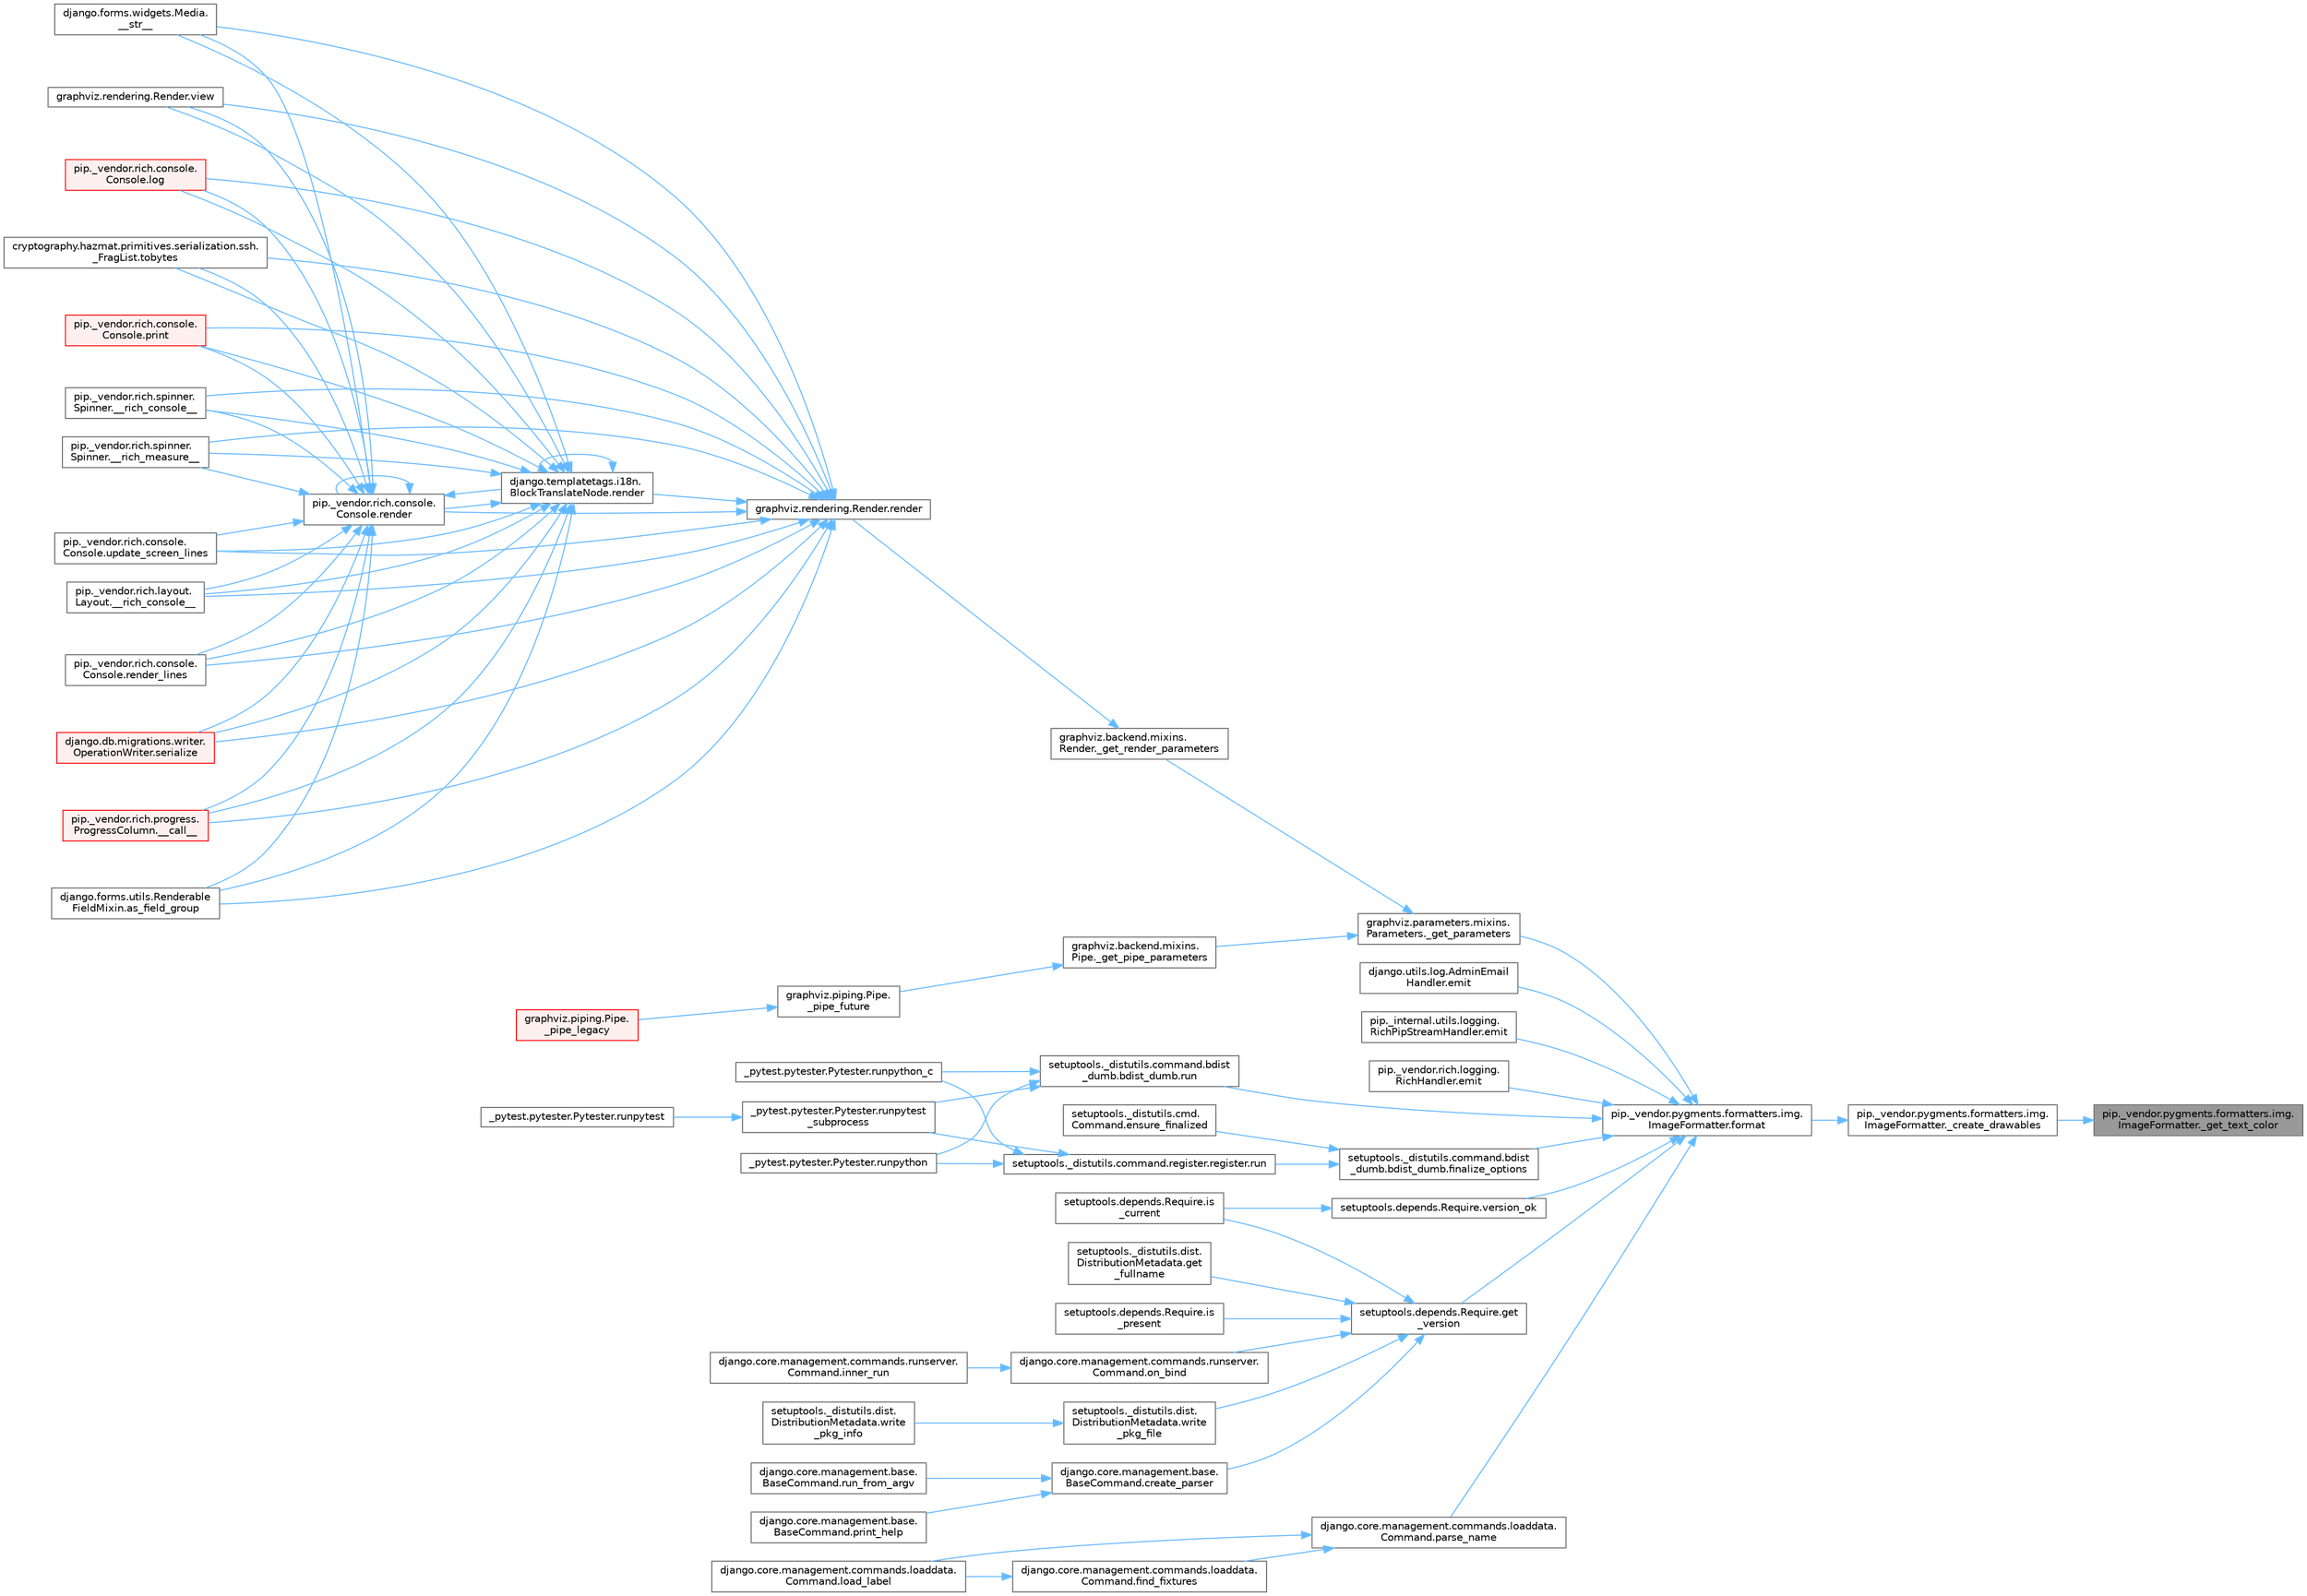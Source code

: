 digraph "pip._vendor.pygments.formatters.img.ImageFormatter._get_text_color"
{
 // LATEX_PDF_SIZE
  bgcolor="transparent";
  edge [fontname=Helvetica,fontsize=10,labelfontname=Helvetica,labelfontsize=10];
  node [fontname=Helvetica,fontsize=10,shape=box,height=0.2,width=0.4];
  rankdir="RL";
  Node1 [id="Node000001",label="pip._vendor.pygments.formatters.img.\lImageFormatter._get_text_color",height=0.2,width=0.4,color="gray40", fillcolor="grey60", style="filled", fontcolor="black",tooltip=" "];
  Node1 -> Node2 [id="edge1_Node000001_Node000002",dir="back",color="steelblue1",style="solid",tooltip=" "];
  Node2 [id="Node000002",label="pip._vendor.pygments.formatters.img.\lImageFormatter._create_drawables",height=0.2,width=0.4,color="grey40", fillcolor="white", style="filled",URL="$classpip_1_1__vendor_1_1pygments_1_1formatters_1_1img_1_1_image_formatter.html#a667e1fe60cabe2bf21bd9a44000a53ee",tooltip=" "];
  Node2 -> Node3 [id="edge2_Node000002_Node000003",dir="back",color="steelblue1",style="solid",tooltip=" "];
  Node3 [id="Node000003",label="pip._vendor.pygments.formatters.img.\lImageFormatter.format",height=0.2,width=0.4,color="grey40", fillcolor="white", style="filled",URL="$classpip_1_1__vendor_1_1pygments_1_1formatters_1_1img_1_1_image_formatter.html#a169e809cf47aba6b13231d4807e43717",tooltip=" "];
  Node3 -> Node4 [id="edge3_Node000003_Node000004",dir="back",color="steelblue1",style="solid",tooltip=" "];
  Node4 [id="Node000004",label="graphviz.parameters.mixins.\lParameters._get_parameters",height=0.2,width=0.4,color="grey40", fillcolor="white", style="filled",URL="$classgraphviz_1_1parameters_1_1mixins_1_1_parameters.html#afbdb3248258e4e956d5a7a5f70e60b27",tooltip=" "];
  Node4 -> Node5 [id="edge4_Node000004_Node000005",dir="back",color="steelblue1",style="solid",tooltip=" "];
  Node5 [id="Node000005",label="graphviz.backend.mixins.\lPipe._get_pipe_parameters",height=0.2,width=0.4,color="grey40", fillcolor="white", style="filled",URL="$classgraphviz_1_1backend_1_1mixins_1_1_pipe.html#a71c9b0c3410eae1975141f6c7774a1a0",tooltip=" "];
  Node5 -> Node6 [id="edge5_Node000005_Node000006",dir="back",color="steelblue1",style="solid",tooltip=" "];
  Node6 [id="Node000006",label="graphviz.piping.Pipe.\l_pipe_future",height=0.2,width=0.4,color="grey40", fillcolor="white", style="filled",URL="$classgraphviz_1_1piping_1_1_pipe.html#af8e945601764f6c1340dc13ff7606aab",tooltip=" "];
  Node6 -> Node7 [id="edge6_Node000006_Node000007",dir="back",color="steelblue1",style="solid",tooltip=" "];
  Node7 [id="Node000007",label="graphviz.piping.Pipe.\l_pipe_legacy",height=0.2,width=0.4,color="red", fillcolor="#FFF0F0", style="filled",URL="$classgraphviz_1_1piping_1_1_pipe.html#a6632f0bdcb84b91daead31b26b79b528",tooltip=" "];
  Node4 -> Node12 [id="edge7_Node000004_Node000012",dir="back",color="steelblue1",style="solid",tooltip=" "];
  Node12 [id="Node000012",label="graphviz.backend.mixins.\lRender._get_render_parameters",height=0.2,width=0.4,color="grey40", fillcolor="white", style="filled",URL="$classgraphviz_1_1backend_1_1mixins_1_1_render.html#aedbcb99d10d2133f71d5f6671cbe257b",tooltip=" "];
  Node12 -> Node13 [id="edge8_Node000012_Node000013",dir="back",color="steelblue1",style="solid",tooltip=" "];
  Node13 [id="Node000013",label="graphviz.rendering.Render.render",height=0.2,width=0.4,color="grey40", fillcolor="white", style="filled",URL="$classgraphviz_1_1rendering_1_1_render.html#a0249d6538d64a6b59b1bed64d4636456",tooltip=" "];
  Node13 -> Node14 [id="edge9_Node000013_Node000014",dir="back",color="steelblue1",style="solid",tooltip=" "];
  Node14 [id="Node000014",label="pip._vendor.rich.progress.\lProgressColumn.__call__",height=0.2,width=0.4,color="red", fillcolor="#FFF0F0", style="filled",URL="$classpip_1_1__vendor_1_1rich_1_1progress_1_1_progress_column.html#ae0c399be74222f949edb0fa5324cf6ea",tooltip=" "];
  Node13 -> Node17 [id="edge10_Node000013_Node000017",dir="back",color="steelblue1",style="solid",tooltip=" "];
  Node17 [id="Node000017",label="pip._vendor.rich.layout.\lLayout.__rich_console__",height=0.2,width=0.4,color="grey40", fillcolor="white", style="filled",URL="$classpip_1_1__vendor_1_1rich_1_1layout_1_1_layout.html#ac39cb3d17d2b0324ee1b0dada41a3ebd",tooltip=" "];
  Node13 -> Node18 [id="edge11_Node000013_Node000018",dir="back",color="steelblue1",style="solid",tooltip=" "];
  Node18 [id="Node000018",label="pip._vendor.rich.spinner.\lSpinner.__rich_console__",height=0.2,width=0.4,color="grey40", fillcolor="white", style="filled",URL="$classpip_1_1__vendor_1_1rich_1_1spinner_1_1_spinner.html#a6883d8dced19ac48d4dfc74f776357fd",tooltip=" "];
  Node13 -> Node19 [id="edge12_Node000013_Node000019",dir="back",color="steelblue1",style="solid",tooltip=" "];
  Node19 [id="Node000019",label="pip._vendor.rich.spinner.\lSpinner.__rich_measure__",height=0.2,width=0.4,color="grey40", fillcolor="white", style="filled",URL="$classpip_1_1__vendor_1_1rich_1_1spinner_1_1_spinner.html#a89745682c823c44a31bae8e8d07869f5",tooltip=" "];
  Node13 -> Node20 [id="edge13_Node000013_Node000020",dir="back",color="steelblue1",style="solid",tooltip=" "];
  Node20 [id="Node000020",label="django.forms.widgets.Media.\l__str__",height=0.2,width=0.4,color="grey40", fillcolor="white", style="filled",URL="$classdjango_1_1forms_1_1widgets_1_1_media.html#ae1651710548a7d9f14f036d035012d21",tooltip=" "];
  Node13 -> Node21 [id="edge14_Node000013_Node000021",dir="back",color="steelblue1",style="solid",tooltip=" "];
  Node21 [id="Node000021",label="django.forms.utils.Renderable\lFieldMixin.as_field_group",height=0.2,width=0.4,color="grey40", fillcolor="white", style="filled",URL="$classdjango_1_1forms_1_1utils_1_1_renderable_field_mixin.html#a1e9a1b4f790ea694431554267fd5d74c",tooltip=" "];
  Node13 -> Node22 [id="edge15_Node000013_Node000022",dir="back",color="steelblue1",style="solid",tooltip=" "];
  Node22 [id="Node000022",label="pip._vendor.rich.console.\lConsole.log",height=0.2,width=0.4,color="red", fillcolor="#FFF0F0", style="filled",URL="$classpip_1_1__vendor_1_1rich_1_1console_1_1_console.html#af9c77e39f9413fc2b134c60cfa23b0f1",tooltip=" "];
  Node13 -> Node443 [id="edge16_Node000013_Node000443",dir="back",color="steelblue1",style="solid",tooltip=" "];
  Node443 [id="Node000443",label="pip._vendor.rich.console.\lConsole.print",height=0.2,width=0.4,color="red", fillcolor="#FFF0F0", style="filled",URL="$classpip_1_1__vendor_1_1rich_1_1console_1_1_console.html#af954370cdbb49236b597f2c11064549d",tooltip=" "];
  Node13 -> Node911 [id="edge17_Node000013_Node000911",dir="back",color="steelblue1",style="solid",tooltip=" "];
  Node911 [id="Node000911",label="django.templatetags.i18n.\lBlockTranslateNode.render",height=0.2,width=0.4,color="grey40", fillcolor="white", style="filled",URL="$classdjango_1_1templatetags_1_1i18n_1_1_block_translate_node.html#aaf05bebfd02c1c4b676387ada0357832",tooltip=" "];
  Node911 -> Node14 [id="edge18_Node000911_Node000014",dir="back",color="steelblue1",style="solid",tooltip=" "];
  Node911 -> Node17 [id="edge19_Node000911_Node000017",dir="back",color="steelblue1",style="solid",tooltip=" "];
  Node911 -> Node18 [id="edge20_Node000911_Node000018",dir="back",color="steelblue1",style="solid",tooltip=" "];
  Node911 -> Node19 [id="edge21_Node000911_Node000019",dir="back",color="steelblue1",style="solid",tooltip=" "];
  Node911 -> Node20 [id="edge22_Node000911_Node000020",dir="back",color="steelblue1",style="solid",tooltip=" "];
  Node911 -> Node21 [id="edge23_Node000911_Node000021",dir="back",color="steelblue1",style="solid",tooltip=" "];
  Node911 -> Node22 [id="edge24_Node000911_Node000022",dir="back",color="steelblue1",style="solid",tooltip=" "];
  Node911 -> Node443 [id="edge25_Node000911_Node000443",dir="back",color="steelblue1",style="solid",tooltip=" "];
  Node911 -> Node911 [id="edge26_Node000911_Node000911",dir="back",color="steelblue1",style="solid",tooltip=" "];
  Node911 -> Node912 [id="edge27_Node000911_Node000912",dir="back",color="steelblue1",style="solid",tooltip=" "];
  Node912 [id="Node000912",label="pip._vendor.rich.console.\lConsole.render",height=0.2,width=0.4,color="grey40", fillcolor="white", style="filled",URL="$classpip_1_1__vendor_1_1rich_1_1console_1_1_console.html#a9551b8254c573105adde80622393a938",tooltip=" "];
  Node912 -> Node14 [id="edge28_Node000912_Node000014",dir="back",color="steelblue1",style="solid",tooltip=" "];
  Node912 -> Node17 [id="edge29_Node000912_Node000017",dir="back",color="steelblue1",style="solid",tooltip=" "];
  Node912 -> Node18 [id="edge30_Node000912_Node000018",dir="back",color="steelblue1",style="solid",tooltip=" "];
  Node912 -> Node19 [id="edge31_Node000912_Node000019",dir="back",color="steelblue1",style="solid",tooltip=" "];
  Node912 -> Node20 [id="edge32_Node000912_Node000020",dir="back",color="steelblue1",style="solid",tooltip=" "];
  Node912 -> Node21 [id="edge33_Node000912_Node000021",dir="back",color="steelblue1",style="solid",tooltip=" "];
  Node912 -> Node22 [id="edge34_Node000912_Node000022",dir="back",color="steelblue1",style="solid",tooltip=" "];
  Node912 -> Node443 [id="edge35_Node000912_Node000443",dir="back",color="steelblue1",style="solid",tooltip=" "];
  Node912 -> Node911 [id="edge36_Node000912_Node000911",dir="back",color="steelblue1",style="solid",tooltip=" "];
  Node912 -> Node912 [id="edge37_Node000912_Node000912",dir="back",color="steelblue1",style="solid",tooltip=" "];
  Node912 -> Node913 [id="edge38_Node000912_Node000913",dir="back",color="steelblue1",style="solid",tooltip=" "];
  Node913 [id="Node000913",label="pip._vendor.rich.console.\lConsole.render_lines",height=0.2,width=0.4,color="grey40", fillcolor="white", style="filled",URL="$classpip_1_1__vendor_1_1rich_1_1console_1_1_console.html#a5818808a49db20c5bee6986425f96f14",tooltip=" "];
  Node912 -> Node914 [id="edge39_Node000912_Node000914",dir="back",color="steelblue1",style="solid",tooltip=" "];
  Node914 [id="Node000914",label="django.db.migrations.writer.\lOperationWriter.serialize",height=0.2,width=0.4,color="red", fillcolor="#FFF0F0", style="filled",URL="$classdjango_1_1db_1_1migrations_1_1writer_1_1_operation_writer.html#a866e8d13e1c54a35d74e9a6b0383b2f8",tooltip=" "];
  Node912 -> Node1256 [id="edge40_Node000912_Node001256",dir="back",color="steelblue1",style="solid",tooltip=" "];
  Node1256 [id="Node001256",label="cryptography.hazmat.primitives.serialization.ssh.\l_FragList.tobytes",height=0.2,width=0.4,color="grey40", fillcolor="white", style="filled",URL="$classcryptography_1_1hazmat_1_1primitives_1_1serialization_1_1ssh_1_1___frag_list.html#a195dd4e7c741624829a13af53fa3de38",tooltip=" "];
  Node912 -> Node1257 [id="edge41_Node000912_Node001257",dir="back",color="steelblue1",style="solid",tooltip=" "];
  Node1257 [id="Node001257",label="pip._vendor.rich.console.\lConsole.update_screen_lines",height=0.2,width=0.4,color="grey40", fillcolor="white", style="filled",URL="$classpip_1_1__vendor_1_1rich_1_1console_1_1_console.html#a21cfe5af86ec7533f23d45fe2969817e",tooltip=" "];
  Node912 -> Node1258 [id="edge42_Node000912_Node001258",dir="back",color="steelblue1",style="solid",tooltip=" "];
  Node1258 [id="Node001258",label="graphviz.rendering.Render.view",height=0.2,width=0.4,color="grey40", fillcolor="white", style="filled",URL="$classgraphviz_1_1rendering_1_1_render.html#a53169c422996b9a7e92b5580c13914e2",tooltip=" "];
  Node911 -> Node913 [id="edge43_Node000911_Node000913",dir="back",color="steelblue1",style="solid",tooltip=" "];
  Node911 -> Node914 [id="edge44_Node000911_Node000914",dir="back",color="steelblue1",style="solid",tooltip=" "];
  Node911 -> Node1256 [id="edge45_Node000911_Node001256",dir="back",color="steelblue1",style="solid",tooltip=" "];
  Node911 -> Node1257 [id="edge46_Node000911_Node001257",dir="back",color="steelblue1",style="solid",tooltip=" "];
  Node911 -> Node1258 [id="edge47_Node000911_Node001258",dir="back",color="steelblue1",style="solid",tooltip=" "];
  Node13 -> Node912 [id="edge48_Node000013_Node000912",dir="back",color="steelblue1",style="solid",tooltip=" "];
  Node13 -> Node913 [id="edge49_Node000013_Node000913",dir="back",color="steelblue1",style="solid",tooltip=" "];
  Node13 -> Node914 [id="edge50_Node000013_Node000914",dir="back",color="steelblue1",style="solid",tooltip=" "];
  Node13 -> Node1256 [id="edge51_Node000013_Node001256",dir="back",color="steelblue1",style="solid",tooltip=" "];
  Node13 -> Node1257 [id="edge52_Node000013_Node001257",dir="back",color="steelblue1",style="solid",tooltip=" "];
  Node13 -> Node1258 [id="edge53_Node000013_Node001258",dir="back",color="steelblue1",style="solid",tooltip=" "];
  Node3 -> Node515 [id="edge54_Node000003_Node000515",dir="back",color="steelblue1",style="solid",tooltip=" "];
  Node515 [id="Node000515",label="django.utils.log.AdminEmail\lHandler.emit",height=0.2,width=0.4,color="grey40", fillcolor="white", style="filled",URL="$classdjango_1_1utils_1_1log_1_1_admin_email_handler.html#a11349fead71eaec84d4aff34a8deb666",tooltip=" "];
  Node3 -> Node516 [id="edge55_Node000003_Node000516",dir="back",color="steelblue1",style="solid",tooltip=" "];
  Node516 [id="Node000516",label="pip._internal.utils.logging.\lRichPipStreamHandler.emit",height=0.2,width=0.4,color="grey40", fillcolor="white", style="filled",URL="$classpip_1_1__internal_1_1utils_1_1logging_1_1_rich_pip_stream_handler.html#ad9f05ef5ca9f8e35a17f0786341ede5e",tooltip=" "];
  Node3 -> Node517 [id="edge56_Node000003_Node000517",dir="back",color="steelblue1",style="solid",tooltip=" "];
  Node517 [id="Node000517",label="pip._vendor.rich.logging.\lRichHandler.emit",height=0.2,width=0.4,color="grey40", fillcolor="white", style="filled",URL="$classpip_1_1__vendor_1_1rich_1_1logging_1_1_rich_handler.html#ab4cb212e118c85f22366e22bc4a7d0fc",tooltip=" "];
  Node3 -> Node518 [id="edge57_Node000003_Node000518",dir="back",color="steelblue1",style="solid",tooltip=" "];
  Node518 [id="Node000518",label="setuptools._distutils.command.bdist\l_dumb.bdist_dumb.finalize_options",height=0.2,width=0.4,color="grey40", fillcolor="white", style="filled",URL="$classsetuptools_1_1__distutils_1_1command_1_1bdist__dumb_1_1bdist__dumb.html#a5c59784dbb6b042d048b222bf21b617b",tooltip=" "];
  Node518 -> Node114 [id="edge58_Node000518_Node000114",dir="back",color="steelblue1",style="solid",tooltip=" "];
  Node114 [id="Node000114",label="setuptools._distutils.cmd.\lCommand.ensure_finalized",height=0.2,width=0.4,color="grey40", fillcolor="white", style="filled",URL="$classsetuptools_1_1__distutils_1_1cmd_1_1_command.html#a3d586ca13afbfed87a11872fd15515ab",tooltip=" "];
  Node518 -> Node115 [id="edge59_Node000518_Node000115",dir="back",color="steelblue1",style="solid",tooltip=" "];
  Node115 [id="Node000115",label="setuptools._distutils.command.register.register.run",height=0.2,width=0.4,color="grey40", fillcolor="white", style="filled",URL="$classsetuptools_1_1__distutils_1_1command_1_1register_1_1register.html#a2c04b126757f477c907033d7f3d0e169",tooltip=" "];
  Node115 -> Node116 [id="edge60_Node000115_Node000116",dir="back",color="steelblue1",style="solid",tooltip=" "];
  Node116 [id="Node000116",label="_pytest.pytester.Pytester.runpytest\l_subprocess",height=0.2,width=0.4,color="grey40", fillcolor="white", style="filled",URL="$class__pytest_1_1pytester_1_1_pytester.html#a59323c6d6a1469a1206f1c0b8fce99c9",tooltip=" "];
  Node116 -> Node117 [id="edge61_Node000116_Node000117",dir="back",color="steelblue1",style="solid",tooltip=" "];
  Node117 [id="Node000117",label="_pytest.pytester.Pytester.runpytest",height=0.2,width=0.4,color="grey40", fillcolor="white", style="filled",URL="$class__pytest_1_1pytester_1_1_pytester.html#a2765db48ffe1b8853581d711ff43a87b",tooltip=" "];
  Node115 -> Node118 [id="edge62_Node000115_Node000118",dir="back",color="steelblue1",style="solid",tooltip=" "];
  Node118 [id="Node000118",label="_pytest.pytester.Pytester.runpython",height=0.2,width=0.4,color="grey40", fillcolor="white", style="filled",URL="$class__pytest_1_1pytester_1_1_pytester.html#a4e0c539507f15fd333cf618faf9687ef",tooltip=" "];
  Node115 -> Node119 [id="edge63_Node000115_Node000119",dir="back",color="steelblue1",style="solid",tooltip=" "];
  Node119 [id="Node000119",label="_pytest.pytester.Pytester.runpython_c",height=0.2,width=0.4,color="grey40", fillcolor="white", style="filled",URL="$class__pytest_1_1pytester_1_1_pytester.html#aea789acfe206d9c40d9a6bf54a337f2a",tooltip=" "];
  Node3 -> Node519 [id="edge64_Node000003_Node000519",dir="back",color="steelblue1",style="solid",tooltip=" "];
  Node519 [id="Node000519",label="setuptools.depends.Require.get\l_version",height=0.2,width=0.4,color="grey40", fillcolor="white", style="filled",URL="$classsetuptools_1_1depends_1_1_require.html#a4046ad4155f80d85057e4ccd6a41dc00",tooltip=" "];
  Node519 -> Node520 [id="edge65_Node000519_Node000520",dir="back",color="steelblue1",style="solid",tooltip=" "];
  Node520 [id="Node000520",label="django.core.management.base.\lBaseCommand.create_parser",height=0.2,width=0.4,color="grey40", fillcolor="white", style="filled",URL="$classdjango_1_1core_1_1management_1_1base_1_1_base_command.html#ae878e488f18d67acf1037a7e2db5b478",tooltip=" "];
  Node520 -> Node521 [id="edge66_Node000520_Node000521",dir="back",color="steelblue1",style="solid",tooltip=" "];
  Node521 [id="Node000521",label="django.core.management.base.\lBaseCommand.print_help",height=0.2,width=0.4,color="grey40", fillcolor="white", style="filled",URL="$classdjango_1_1core_1_1management_1_1base_1_1_base_command.html#a9f81b6c52db3a2b0a123ca7bdd0ee819",tooltip=" "];
  Node520 -> Node348 [id="edge67_Node000520_Node000348",dir="back",color="steelblue1",style="solid",tooltip=" "];
  Node348 [id="Node000348",label="django.core.management.base.\lBaseCommand.run_from_argv",height=0.2,width=0.4,color="grey40", fillcolor="white", style="filled",URL="$classdjango_1_1core_1_1management_1_1base_1_1_base_command.html#a6c1cc5fc9ec35d268e45ebaadd2ac4a7",tooltip=" "];
  Node519 -> Node522 [id="edge68_Node000519_Node000522",dir="back",color="steelblue1",style="solid",tooltip=" "];
  Node522 [id="Node000522",label="setuptools._distutils.dist.\lDistributionMetadata.get\l_fullname",height=0.2,width=0.4,color="grey40", fillcolor="white", style="filled",URL="$classsetuptools_1_1__distutils_1_1dist_1_1_distribution_metadata.html#ab7420b68c460cd9eb85694a8be6ee524",tooltip=" "];
  Node519 -> Node523 [id="edge69_Node000519_Node000523",dir="back",color="steelblue1",style="solid",tooltip=" "];
  Node523 [id="Node000523",label="setuptools.depends.Require.is\l_current",height=0.2,width=0.4,color="grey40", fillcolor="white", style="filled",URL="$classsetuptools_1_1depends_1_1_require.html#a81f55cdf6880a438b636542f06b9485a",tooltip=" "];
  Node519 -> Node524 [id="edge70_Node000519_Node000524",dir="back",color="steelblue1",style="solid",tooltip=" "];
  Node524 [id="Node000524",label="setuptools.depends.Require.is\l_present",height=0.2,width=0.4,color="grey40", fillcolor="white", style="filled",URL="$classsetuptools_1_1depends_1_1_require.html#a3ab4975a6b46661ed70950dae37ed79c",tooltip=" "];
  Node519 -> Node525 [id="edge71_Node000519_Node000525",dir="back",color="steelblue1",style="solid",tooltip=" "];
  Node525 [id="Node000525",label="django.core.management.commands.runserver.\lCommand.on_bind",height=0.2,width=0.4,color="grey40", fillcolor="white", style="filled",URL="$classdjango_1_1core_1_1management_1_1commands_1_1runserver_1_1_command.html#a9be890479e656b71da83b03cd9adc584",tooltip=" "];
  Node525 -> Node526 [id="edge72_Node000525_Node000526",dir="back",color="steelblue1",style="solid",tooltip=" "];
  Node526 [id="Node000526",label="django.core.management.commands.runserver.\lCommand.inner_run",height=0.2,width=0.4,color="grey40", fillcolor="white", style="filled",URL="$classdjango_1_1core_1_1management_1_1commands_1_1runserver_1_1_command.html#acfb4f8a23c7de4b2d14ba1acbe99e76c",tooltip=" "];
  Node519 -> Node527 [id="edge73_Node000519_Node000527",dir="back",color="steelblue1",style="solid",tooltip=" "];
  Node527 [id="Node000527",label="setuptools._distutils.dist.\lDistributionMetadata.write\l_pkg_file",height=0.2,width=0.4,color="grey40", fillcolor="white", style="filled",URL="$classsetuptools_1_1__distutils_1_1dist_1_1_distribution_metadata.html#a2a55009e9d487a82234459fb242f4be0",tooltip=" "];
  Node527 -> Node528 [id="edge74_Node000527_Node000528",dir="back",color="steelblue1",style="solid",tooltip=" "];
  Node528 [id="Node000528",label="setuptools._distutils.dist.\lDistributionMetadata.write\l_pkg_info",height=0.2,width=0.4,color="grey40", fillcolor="white", style="filled",URL="$classsetuptools_1_1__distutils_1_1dist_1_1_distribution_metadata.html#a0f62394989fd40fc4215cb7e4250fcfb",tooltip=" "];
  Node3 -> Node529 [id="edge75_Node000003_Node000529",dir="back",color="steelblue1",style="solid",tooltip=" "];
  Node529 [id="Node000529",label="django.core.management.commands.loaddata.\lCommand.parse_name",height=0.2,width=0.4,color="grey40", fillcolor="white", style="filled",URL="$classdjango_1_1core_1_1management_1_1commands_1_1loaddata_1_1_command.html#aac6fd16700a70d972d7cafd0bcf5d5aa",tooltip=" "];
  Node529 -> Node530 [id="edge76_Node000529_Node000530",dir="back",color="steelblue1",style="solid",tooltip=" "];
  Node530 [id="Node000530",label="django.core.management.commands.loaddata.\lCommand.find_fixtures",height=0.2,width=0.4,color="grey40", fillcolor="white", style="filled",URL="$classdjango_1_1core_1_1management_1_1commands_1_1loaddata_1_1_command.html#ae13127621bcc44cf1fdc0029ed204022",tooltip=" "];
  Node530 -> Node531 [id="edge77_Node000530_Node000531",dir="back",color="steelblue1",style="solid",tooltip=" "];
  Node531 [id="Node000531",label="django.core.management.commands.loaddata.\lCommand.load_label",height=0.2,width=0.4,color="grey40", fillcolor="white", style="filled",URL="$classdjango_1_1core_1_1management_1_1commands_1_1loaddata_1_1_command.html#a94197296f84aacd90df47924a21709f7",tooltip=" "];
  Node529 -> Node531 [id="edge78_Node000529_Node000531",dir="back",color="steelblue1",style="solid",tooltip=" "];
  Node3 -> Node532 [id="edge79_Node000003_Node000532",dir="back",color="steelblue1",style="solid",tooltip=" "];
  Node532 [id="Node000532",label="setuptools._distutils.command.bdist\l_dumb.bdist_dumb.run",height=0.2,width=0.4,color="grey40", fillcolor="white", style="filled",URL="$classsetuptools_1_1__distutils_1_1command_1_1bdist__dumb_1_1bdist__dumb.html#a1ddf2b2f2332fed447e1f22a0cf6e129",tooltip=" "];
  Node532 -> Node116 [id="edge80_Node000532_Node000116",dir="back",color="steelblue1",style="solid",tooltip=" "];
  Node532 -> Node118 [id="edge81_Node000532_Node000118",dir="back",color="steelblue1",style="solid",tooltip=" "];
  Node532 -> Node119 [id="edge82_Node000532_Node000119",dir="back",color="steelblue1",style="solid",tooltip=" "];
  Node3 -> Node533 [id="edge83_Node000003_Node000533",dir="back",color="steelblue1",style="solid",tooltip=" "];
  Node533 [id="Node000533",label="setuptools.depends.Require.version_ok",height=0.2,width=0.4,color="grey40", fillcolor="white", style="filled",URL="$classsetuptools_1_1depends_1_1_require.html#ac295f5deb6934eda74031b692cdd1678",tooltip=" "];
  Node533 -> Node523 [id="edge84_Node000533_Node000523",dir="back",color="steelblue1",style="solid",tooltip=" "];
}
